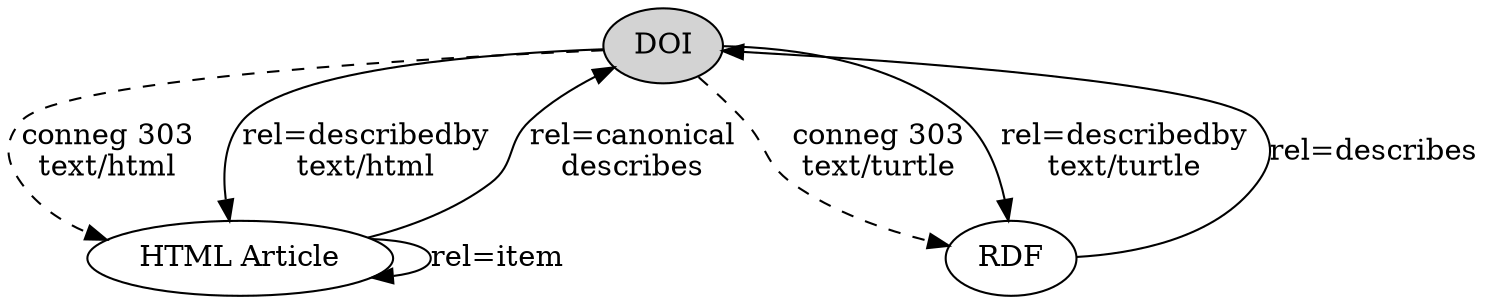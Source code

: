 digraph DLIB {
  DOI [ style=filled ]
  DOI -> "HTML Article" [ style=dashed, label="conneg 303\ntext/html" ]
  DOI -> "HTML Article" [ label="rel=describedby\ntext/html" ]
  DOI -> RDF [ style=dashed, label="conneg 303\ntext/turtle" ]
  DOI -> RDF [ label="rel=describedby\ntext/turtle" ]
  "HTML Article" -> DOI [ label="rel=canonical\ndescribes" ]
  RDF -> DOI [ label="rel=describes" ]
  "HTML Article" -> "HTML Article"  [ label="rel=item" ]
}
